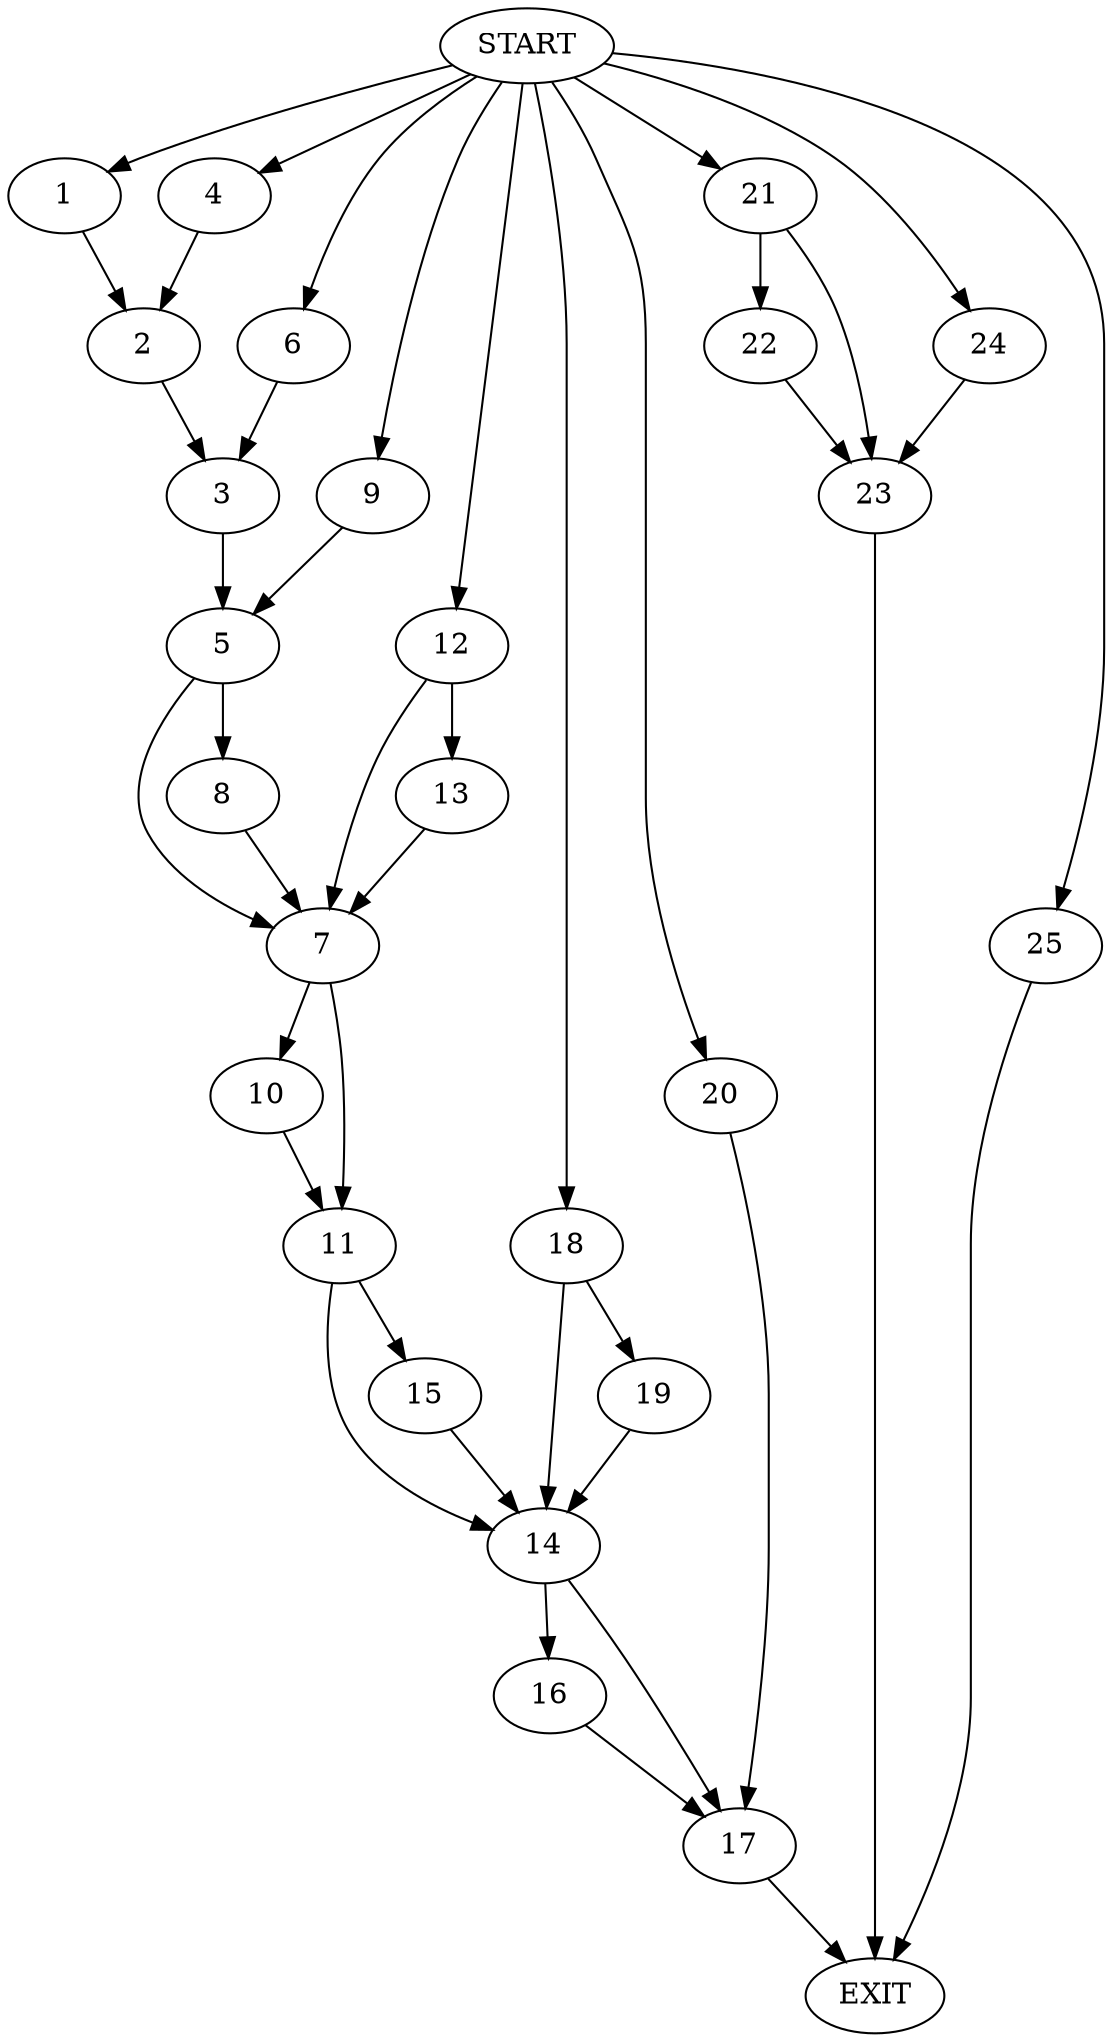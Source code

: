 digraph {
0 [label="START"]
26 [label="EXIT"]
0 -> 1
1 -> 2
2 -> 3
0 -> 4
4 -> 2
3 -> 5
0 -> 6
6 -> 3
5 -> 7
5 -> 8
0 -> 9
9 -> 5
8 -> 7
7 -> 10
7 -> 11
0 -> 12
12 -> 7
12 -> 13
13 -> 7
10 -> 11
11 -> 14
11 -> 15
15 -> 14
14 -> 16
14 -> 17
0 -> 18
18 -> 14
18 -> 19
19 -> 14
17 -> 26
16 -> 17
0 -> 20
20 -> 17
0 -> 21
21 -> 22
21 -> 23
22 -> 23
23 -> 26
0 -> 24
24 -> 23
0 -> 25
25 -> 26
}
